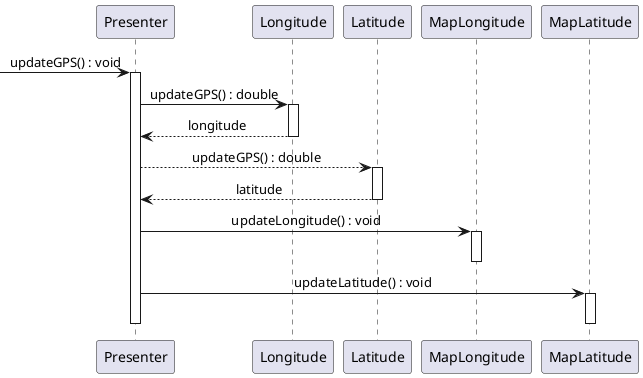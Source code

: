 @startuml map_seq_push_refactor
skinparam SequenceMessageAlignment center

-> Presenter : updateGPS() : void
activate Presenter

Presenter ->  Longitude : updateGPS() : double
activate Longitude
Longitude --> Presenter : longitude
deactivate Longitude

Presenter --> Latitude : updateGPS() : double
activate Latitude
Latitude --> Presenter : latitude
deactivate Latitude

Presenter -> MapLongitude  : updateLongitude() : void
activate MapLongitude
deactivate MapLongitude

Presenter -> MapLatitude : updateLatitude() : void
activate MapLatitude
deactivate MapLatitude

deactivate Presenter


@enduml